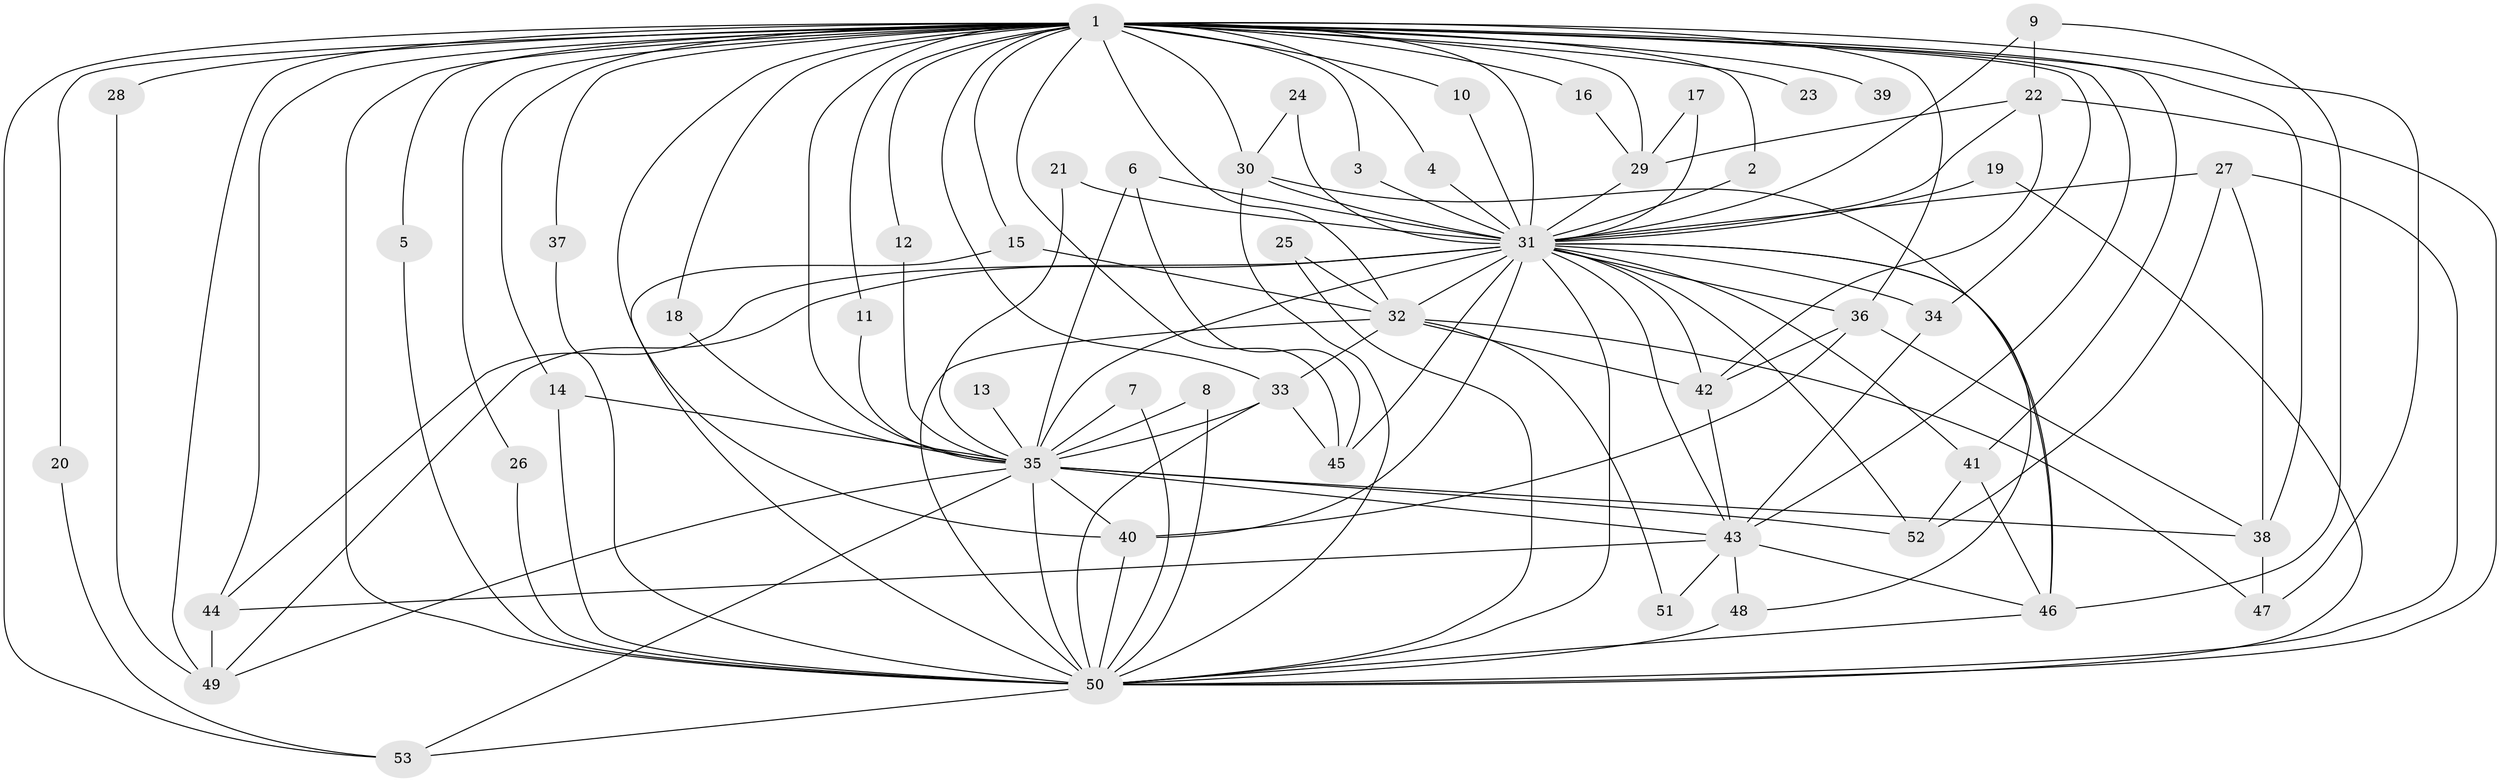 // original degree distribution, {11: 0.009433962264150943, 22: 0.009433962264150943, 23: 0.018867924528301886, 13: 0.009433962264150943, 24: 0.009433962264150943, 29: 0.009433962264150943, 16: 0.018867924528301886, 26: 0.009433962264150943, 3: 0.25471698113207547, 10: 0.009433962264150943, 2: 0.4811320754716981, 4: 0.09433962264150944, 7: 0.009433962264150943, 5: 0.04716981132075472, 6: 0.009433962264150943}
// Generated by graph-tools (version 1.1) at 2025/49/03/09/25 03:49:45]
// undirected, 53 vertices, 132 edges
graph export_dot {
graph [start="1"]
  node [color=gray90,style=filled];
  1;
  2;
  3;
  4;
  5;
  6;
  7;
  8;
  9;
  10;
  11;
  12;
  13;
  14;
  15;
  16;
  17;
  18;
  19;
  20;
  21;
  22;
  23;
  24;
  25;
  26;
  27;
  28;
  29;
  30;
  31;
  32;
  33;
  34;
  35;
  36;
  37;
  38;
  39;
  40;
  41;
  42;
  43;
  44;
  45;
  46;
  47;
  48;
  49;
  50;
  51;
  52;
  53;
  1 -- 2 [weight=1.0];
  1 -- 3 [weight=1.0];
  1 -- 4 [weight=1.0];
  1 -- 5 [weight=1.0];
  1 -- 10 [weight=1.0];
  1 -- 11 [weight=1.0];
  1 -- 12 [weight=1.0];
  1 -- 14 [weight=1.0];
  1 -- 15 [weight=1.0];
  1 -- 16 [weight=1.0];
  1 -- 18 [weight=1.0];
  1 -- 20 [weight=1.0];
  1 -- 23 [weight=2.0];
  1 -- 26 [weight=1.0];
  1 -- 28 [weight=2.0];
  1 -- 29 [weight=1.0];
  1 -- 30 [weight=1.0];
  1 -- 31 [weight=12.0];
  1 -- 32 [weight=1.0];
  1 -- 33 [weight=1.0];
  1 -- 34 [weight=1.0];
  1 -- 35 [weight=4.0];
  1 -- 36 [weight=1.0];
  1 -- 37 [weight=1.0];
  1 -- 38 [weight=2.0];
  1 -- 39 [weight=1.0];
  1 -- 40 [weight=1.0];
  1 -- 41 [weight=1.0];
  1 -- 43 [weight=2.0];
  1 -- 44 [weight=1.0];
  1 -- 45 [weight=3.0];
  1 -- 47 [weight=1.0];
  1 -- 49 [weight=1.0];
  1 -- 50 [weight=8.0];
  1 -- 53 [weight=1.0];
  2 -- 31 [weight=1.0];
  3 -- 31 [weight=1.0];
  4 -- 31 [weight=1.0];
  5 -- 50 [weight=1.0];
  6 -- 31 [weight=2.0];
  6 -- 35 [weight=1.0];
  6 -- 45 [weight=1.0];
  7 -- 35 [weight=1.0];
  7 -- 50 [weight=1.0];
  8 -- 35 [weight=1.0];
  8 -- 50 [weight=1.0];
  9 -- 22 [weight=1.0];
  9 -- 31 [weight=1.0];
  9 -- 46 [weight=1.0];
  10 -- 31 [weight=1.0];
  11 -- 35 [weight=1.0];
  12 -- 35 [weight=1.0];
  13 -- 35 [weight=1.0];
  14 -- 35 [weight=1.0];
  14 -- 50 [weight=1.0];
  15 -- 32 [weight=1.0];
  15 -- 50 [weight=1.0];
  16 -- 29 [weight=1.0];
  17 -- 29 [weight=1.0];
  17 -- 31 [weight=1.0];
  18 -- 35 [weight=1.0];
  19 -- 31 [weight=1.0];
  19 -- 50 [weight=1.0];
  20 -- 53 [weight=1.0];
  21 -- 31 [weight=1.0];
  21 -- 35 [weight=1.0];
  22 -- 29 [weight=1.0];
  22 -- 31 [weight=1.0];
  22 -- 42 [weight=1.0];
  22 -- 50 [weight=3.0];
  24 -- 30 [weight=1.0];
  24 -- 31 [weight=1.0];
  25 -- 32 [weight=1.0];
  25 -- 50 [weight=1.0];
  26 -- 50 [weight=1.0];
  27 -- 31 [weight=3.0];
  27 -- 38 [weight=1.0];
  27 -- 50 [weight=1.0];
  27 -- 52 [weight=1.0];
  28 -- 49 [weight=1.0];
  29 -- 31 [weight=1.0];
  30 -- 31 [weight=1.0];
  30 -- 46 [weight=1.0];
  30 -- 50 [weight=1.0];
  31 -- 32 [weight=1.0];
  31 -- 34 [weight=1.0];
  31 -- 35 [weight=4.0];
  31 -- 36 [weight=1.0];
  31 -- 40 [weight=1.0];
  31 -- 41 [weight=1.0];
  31 -- 42 [weight=1.0];
  31 -- 43 [weight=1.0];
  31 -- 44 [weight=1.0];
  31 -- 45 [weight=1.0];
  31 -- 46 [weight=1.0];
  31 -- 48 [weight=1.0];
  31 -- 49 [weight=1.0];
  31 -- 50 [weight=6.0];
  31 -- 52 [weight=1.0];
  32 -- 33 [weight=1.0];
  32 -- 42 [weight=1.0];
  32 -- 47 [weight=1.0];
  32 -- 50 [weight=1.0];
  32 -- 51 [weight=1.0];
  33 -- 35 [weight=1.0];
  33 -- 45 [weight=1.0];
  33 -- 50 [weight=1.0];
  34 -- 43 [weight=1.0];
  35 -- 38 [weight=1.0];
  35 -- 40 [weight=1.0];
  35 -- 43 [weight=1.0];
  35 -- 49 [weight=1.0];
  35 -- 50 [weight=2.0];
  35 -- 52 [weight=2.0];
  35 -- 53 [weight=1.0];
  36 -- 38 [weight=1.0];
  36 -- 40 [weight=1.0];
  36 -- 42 [weight=1.0];
  37 -- 50 [weight=1.0];
  38 -- 47 [weight=1.0];
  40 -- 50 [weight=1.0];
  41 -- 46 [weight=1.0];
  41 -- 52 [weight=1.0];
  42 -- 43 [weight=1.0];
  43 -- 44 [weight=1.0];
  43 -- 46 [weight=1.0];
  43 -- 48 [weight=1.0];
  43 -- 51 [weight=1.0];
  44 -- 49 [weight=1.0];
  46 -- 50 [weight=1.0];
  48 -- 50 [weight=1.0];
  50 -- 53 [weight=1.0];
}
